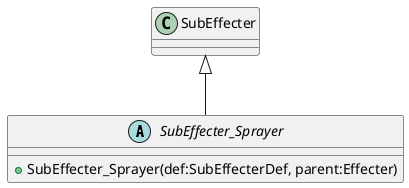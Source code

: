 @startuml
abstract class SubEffecter_Sprayer {
    + SubEffecter_Sprayer(def:SubEffecterDef, parent:Effecter)
}
SubEffecter <|-- SubEffecter_Sprayer
@enduml
